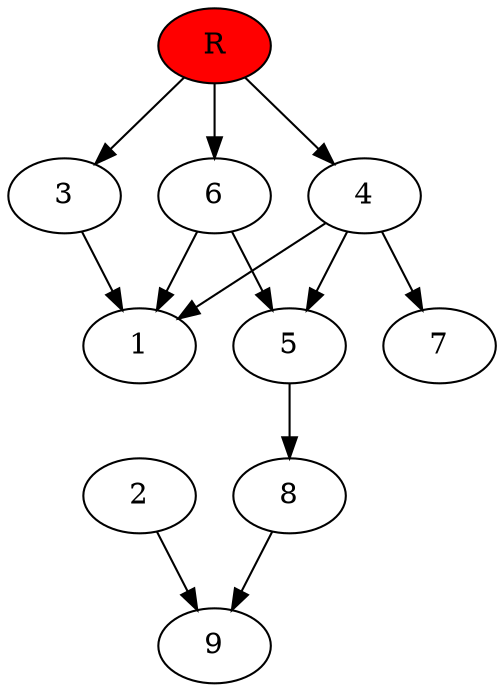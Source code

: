 digraph prb18147 {
	1
	2
	3
	4
	5
	6
	7
	8
	R [fillcolor="#ff0000" style=filled]
	2 -> 9
	3 -> 1
	4 -> 1
	4 -> 5
	4 -> 7
	5 -> 8
	6 -> 1
	6 -> 5
	8 -> 9
	R -> 3
	R -> 4
	R -> 6
}
